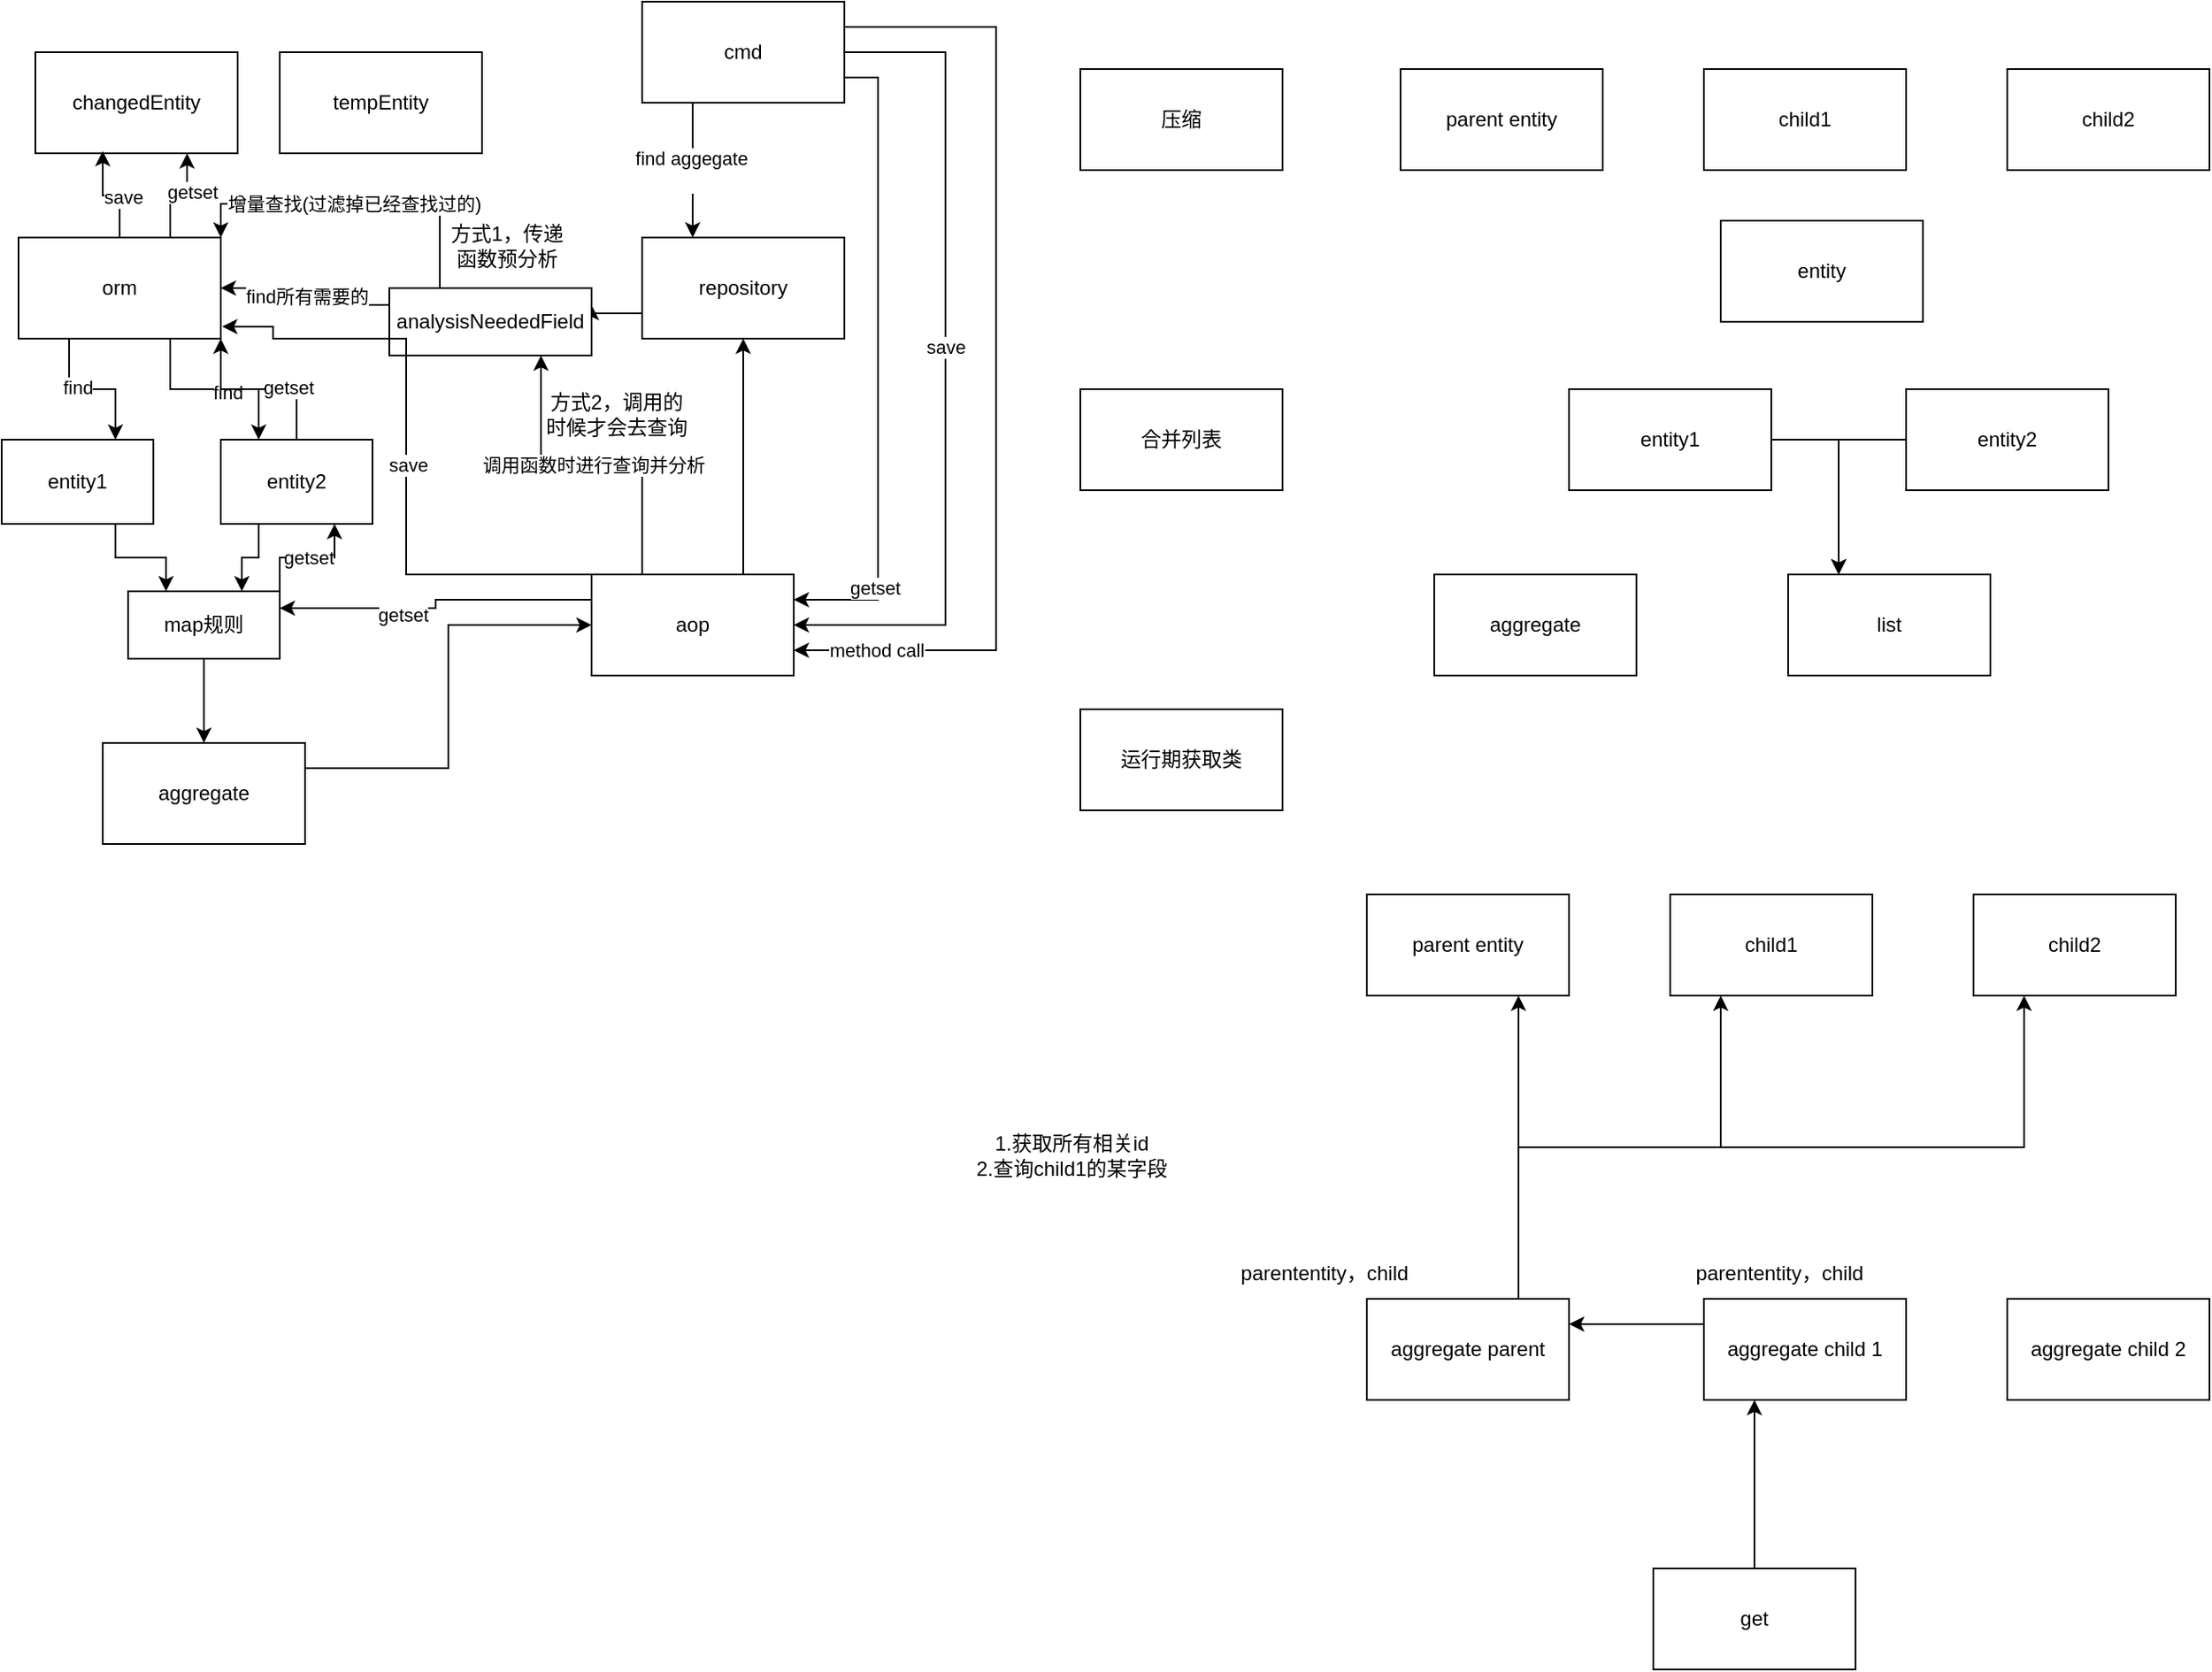 <mxfile version="24.7.8">
  <diagram name="第 1 页" id="XTwKxFAp_2Ht2jpDPjbG">
    <mxGraphModel dx="1192" dy="741" grid="1" gridSize="10" guides="1" tooltips="1" connect="1" arrows="1" fold="1" page="1" pageScale="1" pageWidth="3300" pageHeight="4681" math="0" shadow="0">
      <root>
        <mxCell id="0" />
        <mxCell id="1" parent="0" />
        <mxCell id="Alu5xl9GDpvNmdIx2iPC-51" style="edgeStyle=orthogonalEdgeStyle;rounded=0;orthogonalLoop=1;jettySize=auto;html=1;exitX=0;exitY=0.75;exitDx=0;exitDy=0;entryX=1;entryY=0.25;entryDx=0;entryDy=0;" parent="1" source="Alu5xl9GDpvNmdIx2iPC-2" target="Alu5xl9GDpvNmdIx2iPC-50" edge="1">
          <mxGeometry relative="1" as="geometry" />
        </mxCell>
        <mxCell id="Alu5xl9GDpvNmdIx2iPC-2" value="repository" style="rounded=0;whiteSpace=wrap;html=1;" parent="1" vertex="1">
          <mxGeometry x="420" y="160" width="120" height="60" as="geometry" />
        </mxCell>
        <mxCell id="Alu5xl9GDpvNmdIx2iPC-16" style="edgeStyle=orthogonalEdgeStyle;rounded=0;orthogonalLoop=1;jettySize=auto;html=1;exitX=0.25;exitY=1;exitDx=0;exitDy=0;entryX=0.75;entryY=0;entryDx=0;entryDy=0;" parent="1" source="Alu5xl9GDpvNmdIx2iPC-8" target="Alu5xl9GDpvNmdIx2iPC-15" edge="1">
          <mxGeometry relative="1" as="geometry" />
        </mxCell>
        <mxCell id="Alu5xl9GDpvNmdIx2iPC-17" value="find" style="edgeLabel;html=1;align=center;verticalAlign=middle;resizable=0;points=[];" parent="Alu5xl9GDpvNmdIx2iPC-16" vertex="1" connectable="0">
          <mxGeometry x="-0.2" y="1" relative="1" as="geometry">
            <mxPoint as="offset" />
          </mxGeometry>
        </mxCell>
        <mxCell id="Alu5xl9GDpvNmdIx2iPC-18" style="edgeStyle=orthogonalEdgeStyle;rounded=0;orthogonalLoop=1;jettySize=auto;html=1;exitX=0.75;exitY=1;exitDx=0;exitDy=0;entryX=0.25;entryY=0;entryDx=0;entryDy=0;" parent="1" source="Alu5xl9GDpvNmdIx2iPC-8" target="Alu5xl9GDpvNmdIx2iPC-14" edge="1">
          <mxGeometry relative="1" as="geometry" />
        </mxCell>
        <mxCell id="Alu5xl9GDpvNmdIx2iPC-19" value="find" style="edgeLabel;html=1;align=center;verticalAlign=middle;resizable=0;points=[];" parent="Alu5xl9GDpvNmdIx2iPC-18" vertex="1" connectable="0">
          <mxGeometry x="0.139" y="-2" relative="1" as="geometry">
            <mxPoint as="offset" />
          </mxGeometry>
        </mxCell>
        <mxCell id="Alu5xl9GDpvNmdIx2iPC-60" style="edgeStyle=orthogonalEdgeStyle;rounded=0;orthogonalLoop=1;jettySize=auto;html=1;exitX=0.75;exitY=0;exitDx=0;exitDy=0;entryX=0.75;entryY=1;entryDx=0;entryDy=0;" parent="1" source="Alu5xl9GDpvNmdIx2iPC-8" target="Alu5xl9GDpvNmdIx2iPC-58" edge="1">
          <mxGeometry relative="1" as="geometry" />
        </mxCell>
        <mxCell id="Alu5xl9GDpvNmdIx2iPC-61" value="getset" style="edgeLabel;html=1;align=center;verticalAlign=middle;resizable=0;points=[];" parent="Alu5xl9GDpvNmdIx2iPC-60" vertex="1" connectable="0">
          <mxGeometry x="0.253" y="-3" relative="1" as="geometry">
            <mxPoint as="offset" />
          </mxGeometry>
        </mxCell>
        <mxCell id="Alu5xl9GDpvNmdIx2iPC-8" value="orm" style="rounded=0;whiteSpace=wrap;html=1;" parent="1" vertex="1">
          <mxGeometry x="50" y="160" width="120" height="60" as="geometry" />
        </mxCell>
        <mxCell id="Alu5xl9GDpvNmdIx2iPC-10" style="edgeStyle=orthogonalEdgeStyle;rounded=0;orthogonalLoop=1;jettySize=auto;html=1;exitX=0.25;exitY=1;exitDx=0;exitDy=0;entryX=0.25;entryY=0;entryDx=0;entryDy=0;" parent="1" source="Alu5xl9GDpvNmdIx2iPC-9" target="Alu5xl9GDpvNmdIx2iPC-2" edge="1">
          <mxGeometry relative="1" as="geometry" />
        </mxCell>
        <mxCell id="Alu5xl9GDpvNmdIx2iPC-11" value="find aggegate&lt;div&gt;&lt;br&gt;&lt;/div&gt;" style="edgeLabel;html=1;align=center;verticalAlign=middle;resizable=0;points=[];" parent="Alu5xl9GDpvNmdIx2iPC-10" vertex="1" connectable="0">
          <mxGeometry y="-1" relative="1" as="geometry">
            <mxPoint as="offset" />
          </mxGeometry>
        </mxCell>
        <mxCell id="Alu5xl9GDpvNmdIx2iPC-32" style="edgeStyle=orthogonalEdgeStyle;rounded=0;orthogonalLoop=1;jettySize=auto;html=1;exitX=1;exitY=0.75;exitDx=0;exitDy=0;entryX=1;entryY=0.25;entryDx=0;entryDy=0;" parent="1" source="Alu5xl9GDpvNmdIx2iPC-9" target="Alu5xl9GDpvNmdIx2iPC-26" edge="1">
          <mxGeometry relative="1" as="geometry" />
        </mxCell>
        <mxCell id="Alu5xl9GDpvNmdIx2iPC-33" value="getset" style="edgeLabel;html=1;align=center;verticalAlign=middle;resizable=0;points=[];" parent="Alu5xl9GDpvNmdIx2iPC-32" vertex="1" connectable="0">
          <mxGeometry x="0.701" y="-2" relative="1" as="geometry">
            <mxPoint as="offset" />
          </mxGeometry>
        </mxCell>
        <mxCell id="Alu5xl9GDpvNmdIx2iPC-47" style="edgeStyle=orthogonalEdgeStyle;rounded=0;orthogonalLoop=1;jettySize=auto;html=1;exitX=1;exitY=0.25;exitDx=0;exitDy=0;entryX=1;entryY=0.75;entryDx=0;entryDy=0;" parent="1" source="Alu5xl9GDpvNmdIx2iPC-9" target="Alu5xl9GDpvNmdIx2iPC-26" edge="1">
          <mxGeometry relative="1" as="geometry">
            <Array as="points">
              <mxPoint x="630" y="35" />
              <mxPoint x="630" y="405" />
            </Array>
          </mxGeometry>
        </mxCell>
        <mxCell id="Alu5xl9GDpvNmdIx2iPC-48" value="method call" style="edgeLabel;html=1;align=center;verticalAlign=middle;resizable=0;points=[];" parent="Alu5xl9GDpvNmdIx2iPC-47" vertex="1" connectable="0">
          <mxGeometry x="0.833" relative="1" as="geometry">
            <mxPoint as="offset" />
          </mxGeometry>
        </mxCell>
        <mxCell id="Alu5xl9GDpvNmdIx2iPC-56" style="edgeStyle=orthogonalEdgeStyle;rounded=0;orthogonalLoop=1;jettySize=auto;html=1;exitX=1;exitY=0.5;exitDx=0;exitDy=0;entryX=1;entryY=0.5;entryDx=0;entryDy=0;" parent="1" source="Alu5xl9GDpvNmdIx2iPC-9" target="Alu5xl9GDpvNmdIx2iPC-26" edge="1">
          <mxGeometry relative="1" as="geometry">
            <Array as="points">
              <mxPoint x="600" y="50" />
              <mxPoint x="600" y="390" />
            </Array>
          </mxGeometry>
        </mxCell>
        <mxCell id="Alu5xl9GDpvNmdIx2iPC-57" value="save" style="edgeLabel;html=1;align=center;verticalAlign=middle;resizable=0;points=[];" parent="Alu5xl9GDpvNmdIx2iPC-56" vertex="1" connectable="0">
          <mxGeometry x="-0.04" relative="1" as="geometry">
            <mxPoint as="offset" />
          </mxGeometry>
        </mxCell>
        <mxCell id="Alu5xl9GDpvNmdIx2iPC-9" value="cmd" style="rounded=0;whiteSpace=wrap;html=1;" parent="1" vertex="1">
          <mxGeometry x="420" y="20" width="120" height="60" as="geometry" />
        </mxCell>
        <mxCell id="Alu5xl9GDpvNmdIx2iPC-37" style="edgeStyle=orthogonalEdgeStyle;rounded=0;orthogonalLoop=1;jettySize=auto;html=1;exitX=0.25;exitY=1;exitDx=0;exitDy=0;entryX=0.75;entryY=0;entryDx=0;entryDy=0;" parent="1" source="Alu5xl9GDpvNmdIx2iPC-14" target="Alu5xl9GDpvNmdIx2iPC-35" edge="1">
          <mxGeometry relative="1" as="geometry" />
        </mxCell>
        <mxCell id="Alu5xl9GDpvNmdIx2iPC-43" style="edgeStyle=orthogonalEdgeStyle;rounded=0;orthogonalLoop=1;jettySize=auto;html=1;exitX=0.5;exitY=0;exitDx=0;exitDy=0;entryX=1;entryY=1;entryDx=0;entryDy=0;" parent="1" source="Alu5xl9GDpvNmdIx2iPC-14" target="Alu5xl9GDpvNmdIx2iPC-8" edge="1">
          <mxGeometry relative="1" as="geometry" />
        </mxCell>
        <mxCell id="Alu5xl9GDpvNmdIx2iPC-44" value="getset" style="edgeLabel;html=1;align=center;verticalAlign=middle;resizable=0;points=[];" parent="Alu5xl9GDpvNmdIx2iPC-43" vertex="1" connectable="0">
          <mxGeometry x="-0.32" y="-1" relative="1" as="geometry">
            <mxPoint as="offset" />
          </mxGeometry>
        </mxCell>
        <mxCell id="Alu5xl9GDpvNmdIx2iPC-14" value="entity2" style="rounded=0;whiteSpace=wrap;html=1;" parent="1" vertex="1">
          <mxGeometry x="170" y="280" width="90" height="50" as="geometry" />
        </mxCell>
        <mxCell id="Alu5xl9GDpvNmdIx2iPC-36" style="edgeStyle=orthogonalEdgeStyle;rounded=0;orthogonalLoop=1;jettySize=auto;html=1;exitX=0.75;exitY=1;exitDx=0;exitDy=0;entryX=0.25;entryY=0;entryDx=0;entryDy=0;" parent="1" source="Alu5xl9GDpvNmdIx2iPC-15" target="Alu5xl9GDpvNmdIx2iPC-35" edge="1">
          <mxGeometry relative="1" as="geometry" />
        </mxCell>
        <mxCell id="Alu5xl9GDpvNmdIx2iPC-15" value="entity1" style="rounded=0;whiteSpace=wrap;html=1;" parent="1" vertex="1">
          <mxGeometry x="40" y="280" width="90" height="50" as="geometry" />
        </mxCell>
        <mxCell id="Alu5xl9GDpvNmdIx2iPC-30" style="edgeStyle=orthogonalEdgeStyle;rounded=0;orthogonalLoop=1;jettySize=auto;html=1;exitX=1;exitY=0.25;exitDx=0;exitDy=0;entryX=0;entryY=0.5;entryDx=0;entryDy=0;" parent="1" source="Alu5xl9GDpvNmdIx2iPC-21" target="Alu5xl9GDpvNmdIx2iPC-26" edge="1">
          <mxGeometry relative="1" as="geometry" />
        </mxCell>
        <mxCell id="Alu5xl9GDpvNmdIx2iPC-21" value="aggregate" style="rounded=0;whiteSpace=wrap;html=1;" parent="1" vertex="1">
          <mxGeometry x="100" y="460" width="120" height="60" as="geometry" />
        </mxCell>
        <mxCell id="Alu5xl9GDpvNmdIx2iPC-31" style="edgeStyle=orthogonalEdgeStyle;rounded=0;orthogonalLoop=1;jettySize=auto;html=1;exitX=0.75;exitY=0;exitDx=0;exitDy=0;entryX=0.5;entryY=1;entryDx=0;entryDy=0;" parent="1" source="Alu5xl9GDpvNmdIx2iPC-26" target="Alu5xl9GDpvNmdIx2iPC-2" edge="1">
          <mxGeometry relative="1" as="geometry" />
        </mxCell>
        <mxCell id="Alu5xl9GDpvNmdIx2iPC-39" style="edgeStyle=orthogonalEdgeStyle;rounded=0;orthogonalLoop=1;jettySize=auto;html=1;exitX=0;exitY=0.25;exitDx=0;exitDy=0;entryX=1;entryY=0.25;entryDx=0;entryDy=0;" parent="1" source="Alu5xl9GDpvNmdIx2iPC-26" target="Alu5xl9GDpvNmdIx2iPC-35" edge="1">
          <mxGeometry relative="1" as="geometry" />
        </mxCell>
        <mxCell id="Alu5xl9GDpvNmdIx2iPC-41" value="getset" style="edgeLabel;html=1;align=center;verticalAlign=middle;resizable=0;points=[];" parent="Alu5xl9GDpvNmdIx2iPC-39" vertex="1" connectable="0">
          <mxGeometry x="0.237" y="4" relative="1" as="geometry">
            <mxPoint as="offset" />
          </mxGeometry>
        </mxCell>
        <mxCell id="Alu5xl9GDpvNmdIx2iPC-53" style="edgeStyle=orthogonalEdgeStyle;rounded=0;orthogonalLoop=1;jettySize=auto;html=1;exitX=0.25;exitY=0;exitDx=0;exitDy=0;entryX=0.75;entryY=1;entryDx=0;entryDy=0;" parent="1" source="Alu5xl9GDpvNmdIx2iPC-26" target="Alu5xl9GDpvNmdIx2iPC-50" edge="1">
          <mxGeometry relative="1" as="geometry" />
        </mxCell>
        <mxCell id="Alu5xl9GDpvNmdIx2iPC-54" value="调用函数时进行查询并分析" style="edgeLabel;html=1;align=center;verticalAlign=middle;resizable=0;points=[];" parent="Alu5xl9GDpvNmdIx2iPC-53" vertex="1" connectable="0">
          <mxGeometry x="-0.009" relative="1" as="geometry">
            <mxPoint as="offset" />
          </mxGeometry>
        </mxCell>
        <mxCell id="Alu5xl9GDpvNmdIx2iPC-26" value="aop" style="rounded=0;whiteSpace=wrap;html=1;" parent="1" vertex="1">
          <mxGeometry x="390" y="360" width="120" height="60" as="geometry" />
        </mxCell>
        <mxCell id="Alu5xl9GDpvNmdIx2iPC-38" style="edgeStyle=orthogonalEdgeStyle;rounded=0;orthogonalLoop=1;jettySize=auto;html=1;exitX=0.5;exitY=1;exitDx=0;exitDy=0;entryX=0.5;entryY=0;entryDx=0;entryDy=0;" parent="1" source="Alu5xl9GDpvNmdIx2iPC-35" target="Alu5xl9GDpvNmdIx2iPC-21" edge="1">
          <mxGeometry relative="1" as="geometry" />
        </mxCell>
        <mxCell id="Alu5xl9GDpvNmdIx2iPC-40" style="edgeStyle=orthogonalEdgeStyle;rounded=0;orthogonalLoop=1;jettySize=auto;html=1;exitX=1;exitY=0;exitDx=0;exitDy=0;entryX=0.75;entryY=1;entryDx=0;entryDy=0;" parent="1" source="Alu5xl9GDpvNmdIx2iPC-35" target="Alu5xl9GDpvNmdIx2iPC-14" edge="1">
          <mxGeometry relative="1" as="geometry" />
        </mxCell>
        <mxCell id="Alu5xl9GDpvNmdIx2iPC-42" value="getset" style="edgeLabel;html=1;align=center;verticalAlign=middle;resizable=0;points=[];" parent="Alu5xl9GDpvNmdIx2iPC-40" vertex="1" connectable="0">
          <mxGeometry x="0.011" relative="1" as="geometry">
            <mxPoint as="offset" />
          </mxGeometry>
        </mxCell>
        <mxCell id="Alu5xl9GDpvNmdIx2iPC-35" value="map规则" style="rounded=0;whiteSpace=wrap;html=1;" parent="1" vertex="1">
          <mxGeometry x="115" y="370" width="90" height="40" as="geometry" />
        </mxCell>
        <mxCell id="Alu5xl9GDpvNmdIx2iPC-45" value="方式1，传递函数预分析" style="text;html=1;align=center;verticalAlign=middle;whiteSpace=wrap;rounded=0;" parent="1" vertex="1">
          <mxGeometry x="300" y="150" width="80" height="30" as="geometry" />
        </mxCell>
        <mxCell id="Alu5xl9GDpvNmdIx2iPC-52" style="edgeStyle=orthogonalEdgeStyle;rounded=0;orthogonalLoop=1;jettySize=auto;html=1;exitX=0;exitY=0.25;exitDx=0;exitDy=0;entryX=1;entryY=0.5;entryDx=0;entryDy=0;" parent="1" source="Alu5xl9GDpvNmdIx2iPC-50" target="Alu5xl9GDpvNmdIx2iPC-8" edge="1">
          <mxGeometry relative="1" as="geometry" />
        </mxCell>
        <mxCell id="Alu5xl9GDpvNmdIx2iPC-65" value="find所有需要的" style="edgeLabel;html=1;align=center;verticalAlign=middle;resizable=0;points=[];" parent="Alu5xl9GDpvNmdIx2iPC-52" vertex="1" connectable="0">
          <mxGeometry x="0.013" y="-1" relative="1" as="geometry">
            <mxPoint as="offset" />
          </mxGeometry>
        </mxCell>
        <mxCell id="Alu5xl9GDpvNmdIx2iPC-66" style="edgeStyle=orthogonalEdgeStyle;rounded=0;orthogonalLoop=1;jettySize=auto;html=1;exitX=0.25;exitY=0;exitDx=0;exitDy=0;entryX=1;entryY=0;entryDx=0;entryDy=0;" parent="1" source="Alu5xl9GDpvNmdIx2iPC-50" target="Alu5xl9GDpvNmdIx2iPC-8" edge="1">
          <mxGeometry relative="1" as="geometry" />
        </mxCell>
        <mxCell id="Alu5xl9GDpvNmdIx2iPC-67" value="增量查找(过滤掉已经查找过的)" style="edgeLabel;html=1;align=center;verticalAlign=middle;resizable=0;points=[];" parent="Alu5xl9GDpvNmdIx2iPC-66" vertex="1" connectable="0">
          <mxGeometry x="0.017" relative="1" as="geometry">
            <mxPoint as="offset" />
          </mxGeometry>
        </mxCell>
        <mxCell id="Alu5xl9GDpvNmdIx2iPC-50" value="analysisNeededField" style="rounded=0;whiteSpace=wrap;html=1;" parent="1" vertex="1">
          <mxGeometry x="270" y="190" width="120" height="40" as="geometry" />
        </mxCell>
        <mxCell id="Alu5xl9GDpvNmdIx2iPC-55" value="方式2，调用的时候才会去查询" style="text;html=1;align=center;verticalAlign=middle;whiteSpace=wrap;rounded=0;" parent="1" vertex="1">
          <mxGeometry x="360" y="250" width="90" height="30" as="geometry" />
        </mxCell>
        <mxCell id="Alu5xl9GDpvNmdIx2iPC-58" value="changedEntity" style="rounded=0;whiteSpace=wrap;html=1;" parent="1" vertex="1">
          <mxGeometry x="60" y="50" width="120" height="60" as="geometry" />
        </mxCell>
        <mxCell id="Alu5xl9GDpvNmdIx2iPC-62" style="edgeStyle=orthogonalEdgeStyle;rounded=0;orthogonalLoop=1;jettySize=auto;html=1;exitX=0;exitY=0;exitDx=0;exitDy=0;entryX=1.007;entryY=0.881;entryDx=0;entryDy=0;entryPerimeter=0;" parent="1" source="Alu5xl9GDpvNmdIx2iPC-26" target="Alu5xl9GDpvNmdIx2iPC-8" edge="1">
          <mxGeometry relative="1" as="geometry">
            <Array as="points">
              <mxPoint x="280" y="360" />
              <mxPoint x="280" y="220" />
              <mxPoint x="201" y="220" />
            </Array>
          </mxGeometry>
        </mxCell>
        <mxCell id="Alu5xl9GDpvNmdIx2iPC-68" value="save" style="edgeLabel;html=1;align=center;verticalAlign=middle;resizable=0;points=[];" parent="Alu5xl9GDpvNmdIx2iPC-62" vertex="1" connectable="0">
          <mxGeometry x="-0.043" y="-1" relative="1" as="geometry">
            <mxPoint as="offset" />
          </mxGeometry>
        </mxCell>
        <mxCell id="Alu5xl9GDpvNmdIx2iPC-63" style="edgeStyle=orthogonalEdgeStyle;rounded=0;orthogonalLoop=1;jettySize=auto;html=1;exitX=0.5;exitY=0;exitDx=0;exitDy=0;entryX=0.333;entryY=0.978;entryDx=0;entryDy=0;entryPerimeter=0;" parent="1" source="Alu5xl9GDpvNmdIx2iPC-8" target="Alu5xl9GDpvNmdIx2iPC-58" edge="1">
          <mxGeometry relative="1" as="geometry" />
        </mxCell>
        <mxCell id="Alu5xl9GDpvNmdIx2iPC-64" value="save" style="edgeLabel;html=1;align=center;verticalAlign=middle;resizable=0;points=[];" parent="Alu5xl9GDpvNmdIx2iPC-63" vertex="1" connectable="0">
          <mxGeometry x="-0.223" y="-2" relative="1" as="geometry">
            <mxPoint as="offset" />
          </mxGeometry>
        </mxCell>
        <mxCell id="Alu5xl9GDpvNmdIx2iPC-69" value="tempEntity" style="rounded=0;whiteSpace=wrap;html=1;" parent="1" vertex="1">
          <mxGeometry x="205" y="50" width="120" height="60" as="geometry" />
        </mxCell>
        <mxCell id="Alu5xl9GDpvNmdIx2iPC-70" value="aggregate" style="rounded=0;whiteSpace=wrap;html=1;" parent="1" vertex="1">
          <mxGeometry x="890" y="360" width="120" height="60" as="geometry" />
        </mxCell>
        <mxCell id="Alu5xl9GDpvNmdIx2iPC-71" value="parent entity" style="rounded=0;whiteSpace=wrap;html=1;" parent="1" vertex="1">
          <mxGeometry x="870" y="60" width="120" height="60" as="geometry" />
        </mxCell>
        <mxCell id="Alu5xl9GDpvNmdIx2iPC-72" value="child1" style="rounded=0;whiteSpace=wrap;html=1;" parent="1" vertex="1">
          <mxGeometry x="1050" y="60" width="120" height="60" as="geometry" />
        </mxCell>
        <mxCell id="Alu5xl9GDpvNmdIx2iPC-73" value="child2" style="rounded=0;whiteSpace=wrap;html=1;" parent="1" vertex="1">
          <mxGeometry x="1230" y="60" width="120" height="60" as="geometry" />
        </mxCell>
        <mxCell id="Alu5xl9GDpvNmdIx2iPC-74" value="list" style="rounded=0;whiteSpace=wrap;html=1;" parent="1" vertex="1">
          <mxGeometry x="1100" y="360" width="120" height="60" as="geometry" />
        </mxCell>
        <mxCell id="Alu5xl9GDpvNmdIx2iPC-78" style="edgeStyle=orthogonalEdgeStyle;rounded=0;orthogonalLoop=1;jettySize=auto;html=1;exitX=1;exitY=0.5;exitDx=0;exitDy=0;entryX=0.25;entryY=0;entryDx=0;entryDy=0;" parent="1" source="Alu5xl9GDpvNmdIx2iPC-76" target="Alu5xl9GDpvNmdIx2iPC-74" edge="1">
          <mxGeometry relative="1" as="geometry" />
        </mxCell>
        <mxCell id="Alu5xl9GDpvNmdIx2iPC-76" value="entity1" style="rounded=0;whiteSpace=wrap;html=1;" parent="1" vertex="1">
          <mxGeometry x="970" y="250" width="120" height="60" as="geometry" />
        </mxCell>
        <mxCell id="Alu5xl9GDpvNmdIx2iPC-79" style="edgeStyle=orthogonalEdgeStyle;rounded=0;orthogonalLoop=1;jettySize=auto;html=1;exitX=0;exitY=0.5;exitDx=0;exitDy=0;entryX=0.25;entryY=0;entryDx=0;entryDy=0;" parent="1" source="Alu5xl9GDpvNmdIx2iPC-77" target="Alu5xl9GDpvNmdIx2iPC-74" edge="1">
          <mxGeometry relative="1" as="geometry" />
        </mxCell>
        <mxCell id="Alu5xl9GDpvNmdIx2iPC-77" value="entity2" style="rounded=0;whiteSpace=wrap;html=1;" parent="1" vertex="1">
          <mxGeometry x="1170" y="250" width="120" height="60" as="geometry" />
        </mxCell>
        <mxCell id="Alu5xl9GDpvNmdIx2iPC-80" value="entity" style="rounded=0;whiteSpace=wrap;html=1;" parent="1" vertex="1">
          <mxGeometry x="1060" y="150" width="120" height="60" as="geometry" />
        </mxCell>
        <mxCell id="Alu5xl9GDpvNmdIx2iPC-81" value="压缩" style="rounded=0;whiteSpace=wrap;html=1;" parent="1" vertex="1">
          <mxGeometry x="680" y="60" width="120" height="60" as="geometry" />
        </mxCell>
        <mxCell id="Alu5xl9GDpvNmdIx2iPC-82" value="合并列表" style="rounded=0;whiteSpace=wrap;html=1;" parent="1" vertex="1">
          <mxGeometry x="680" y="250" width="120" height="60" as="geometry" />
        </mxCell>
        <mxCell id="Alu5xl9GDpvNmdIx2iPC-83" value="运行期获取类" style="rounded=0;whiteSpace=wrap;html=1;" parent="1" vertex="1">
          <mxGeometry x="680" y="440" width="120" height="60" as="geometry" />
        </mxCell>
        <mxCell id="Alu5xl9GDpvNmdIx2iPC-85" value="parent entity" style="rounded=0;whiteSpace=wrap;html=1;" parent="1" vertex="1">
          <mxGeometry x="850" y="550" width="120" height="60" as="geometry" />
        </mxCell>
        <mxCell id="Alu5xl9GDpvNmdIx2iPC-86" value="child1" style="rounded=0;whiteSpace=wrap;html=1;" parent="1" vertex="1">
          <mxGeometry x="1030" y="550" width="120" height="60" as="geometry" />
        </mxCell>
        <mxCell id="Alu5xl9GDpvNmdIx2iPC-87" value="child2" style="rounded=0;whiteSpace=wrap;html=1;" parent="1" vertex="1">
          <mxGeometry x="1210" y="550" width="120" height="60" as="geometry" />
        </mxCell>
        <mxCell id="Alu5xl9GDpvNmdIx2iPC-94" style="edgeStyle=orthogonalEdgeStyle;rounded=0;orthogonalLoop=1;jettySize=auto;html=1;exitX=0.75;exitY=0;exitDx=0;exitDy=0;entryX=0.75;entryY=1;entryDx=0;entryDy=0;" parent="1" source="Alu5xl9GDpvNmdIx2iPC-88" target="Alu5xl9GDpvNmdIx2iPC-85" edge="1">
          <mxGeometry relative="1" as="geometry" />
        </mxCell>
        <mxCell id="Alu5xl9GDpvNmdIx2iPC-97" style="edgeStyle=orthogonalEdgeStyle;rounded=0;orthogonalLoop=1;jettySize=auto;html=1;exitX=0.75;exitY=0;exitDx=0;exitDy=0;entryX=0.25;entryY=1;entryDx=0;entryDy=0;" parent="1" source="Alu5xl9GDpvNmdIx2iPC-88" target="Alu5xl9GDpvNmdIx2iPC-86" edge="1">
          <mxGeometry relative="1" as="geometry" />
        </mxCell>
        <mxCell id="Alu5xl9GDpvNmdIx2iPC-98" style="edgeStyle=orthogonalEdgeStyle;rounded=0;orthogonalLoop=1;jettySize=auto;html=1;exitX=0.75;exitY=0;exitDx=0;exitDy=0;entryX=0.25;entryY=1;entryDx=0;entryDy=0;" parent="1" source="Alu5xl9GDpvNmdIx2iPC-88" target="Alu5xl9GDpvNmdIx2iPC-87" edge="1">
          <mxGeometry relative="1" as="geometry" />
        </mxCell>
        <mxCell id="Alu5xl9GDpvNmdIx2iPC-88" value="aggregate parent" style="rounded=0;whiteSpace=wrap;html=1;" parent="1" vertex="1">
          <mxGeometry x="850" y="790" width="120" height="60" as="geometry" />
        </mxCell>
        <mxCell id="Alu5xl9GDpvNmdIx2iPC-95" style="edgeStyle=orthogonalEdgeStyle;rounded=0;orthogonalLoop=1;jettySize=auto;html=1;exitX=0;exitY=0.25;exitDx=0;exitDy=0;entryX=1;entryY=0.25;entryDx=0;entryDy=0;" parent="1" source="Alu5xl9GDpvNmdIx2iPC-89" target="Alu5xl9GDpvNmdIx2iPC-88" edge="1">
          <mxGeometry relative="1" as="geometry" />
        </mxCell>
        <mxCell id="Alu5xl9GDpvNmdIx2iPC-89" value="aggregate child 1" style="rounded=0;whiteSpace=wrap;html=1;" parent="1" vertex="1">
          <mxGeometry x="1050" y="790" width="120" height="60" as="geometry" />
        </mxCell>
        <mxCell id="Alu5xl9GDpvNmdIx2iPC-90" value="aggregate child 2" style="rounded=0;whiteSpace=wrap;html=1;" parent="1" vertex="1">
          <mxGeometry x="1230" y="790" width="120" height="60" as="geometry" />
        </mxCell>
        <mxCell id="Alu5xl9GDpvNmdIx2iPC-92" style="edgeStyle=orthogonalEdgeStyle;rounded=0;orthogonalLoop=1;jettySize=auto;html=1;exitX=0.5;exitY=0;exitDx=0;exitDy=0;entryX=0.25;entryY=1;entryDx=0;entryDy=0;" parent="1" source="Alu5xl9GDpvNmdIx2iPC-91" target="Alu5xl9GDpvNmdIx2iPC-89" edge="1">
          <mxGeometry relative="1" as="geometry" />
        </mxCell>
        <mxCell id="Alu5xl9GDpvNmdIx2iPC-91" value="get" style="rounded=0;whiteSpace=wrap;html=1;" parent="1" vertex="1">
          <mxGeometry x="1020" y="950" width="120" height="60" as="geometry" />
        </mxCell>
        <mxCell id="Alu5xl9GDpvNmdIx2iPC-93" value="parententity，child" style="text;html=1;align=center;verticalAlign=middle;whiteSpace=wrap;rounded=0;" parent="1" vertex="1">
          <mxGeometry x="720" y="760" width="210" height="30" as="geometry" />
        </mxCell>
        <mxCell id="Alu5xl9GDpvNmdIx2iPC-99" value="1.获取所有相关id&lt;div&gt;2.查询child1的某字段&lt;/div&gt;" style="text;html=1;align=center;verticalAlign=middle;whiteSpace=wrap;rounded=0;" parent="1" vertex="1">
          <mxGeometry x="560" y="650" width="230" height="110" as="geometry" />
        </mxCell>
        <mxCell id="Alu5xl9GDpvNmdIx2iPC-100" value="parententity，child" style="text;html=1;align=center;verticalAlign=middle;whiteSpace=wrap;rounded=0;" parent="1" vertex="1">
          <mxGeometry x="1030" y="760" width="130" height="30" as="geometry" />
        </mxCell>
      </root>
    </mxGraphModel>
  </diagram>
</mxfile>
